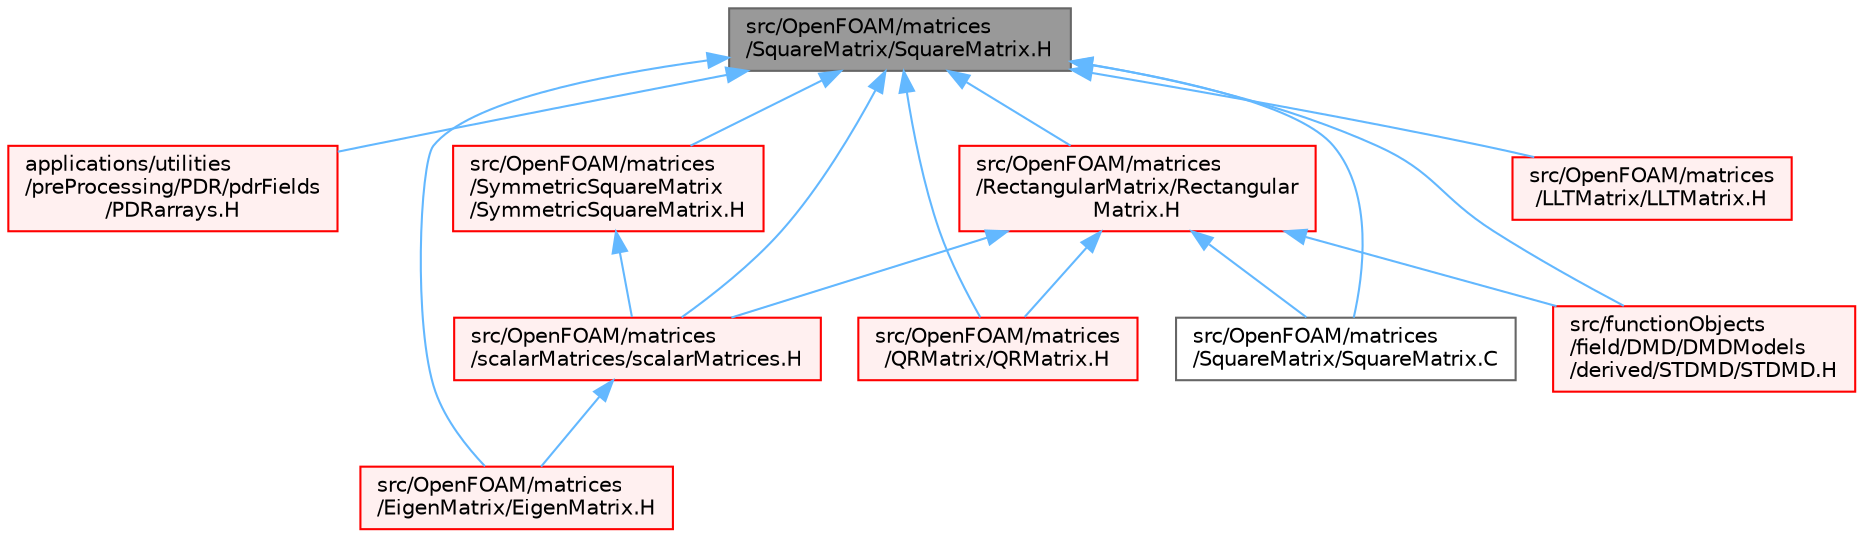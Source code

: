 digraph "src/OpenFOAM/matrices/SquareMatrix/SquareMatrix.H"
{
 // LATEX_PDF_SIZE
  bgcolor="transparent";
  edge [fontname=Helvetica,fontsize=10,labelfontname=Helvetica,labelfontsize=10];
  node [fontname=Helvetica,fontsize=10,shape=box,height=0.2,width=0.4];
  Node1 [id="Node000001",label="src/OpenFOAM/matrices\l/SquareMatrix/SquareMatrix.H",height=0.2,width=0.4,color="gray40", fillcolor="grey60", style="filled", fontcolor="black",tooltip=" "];
  Node1 -> Node2 [id="edge1_Node000001_Node000002",dir="back",color="steelblue1",style="solid",tooltip=" "];
  Node2 [id="Node000002",label="applications/utilities\l/preProcessing/PDR/pdrFields\l/PDRarrays.H",height=0.2,width=0.4,color="red", fillcolor="#FFF0F0", style="filled",URL="$PDRarrays_8H.html",tooltip=" "];
  Node1 -> Node6 [id="edge2_Node000001_Node000006",dir="back",color="steelblue1",style="solid",tooltip=" "];
  Node6 [id="Node000006",label="src/OpenFOAM/matrices\l/EigenMatrix/EigenMatrix.H",height=0.2,width=0.4,color="red", fillcolor="#FFF0F0", style="filled",URL="$EigenMatrix_8H.html",tooltip=" "];
  Node1 -> Node9 [id="edge3_Node000001_Node000009",dir="back",color="steelblue1",style="solid",tooltip=" "];
  Node9 [id="Node000009",label="src/OpenFOAM/matrices\l/LLTMatrix/LLTMatrix.H",height=0.2,width=0.4,color="red", fillcolor="#FFF0F0", style="filled",URL="$LLTMatrix_8H.html",tooltip=" "];
  Node1 -> Node11 [id="edge4_Node000001_Node000011",dir="back",color="steelblue1",style="solid",tooltip=" "];
  Node11 [id="Node000011",label="src/OpenFOAM/matrices\l/QRMatrix/QRMatrix.H",height=0.2,width=0.4,color="red", fillcolor="#FFF0F0", style="filled",URL="$QRMatrix_8H.html",tooltip=" "];
  Node1 -> Node13 [id="edge5_Node000001_Node000013",dir="back",color="steelblue1",style="solid",tooltip=" "];
  Node13 [id="Node000013",label="src/OpenFOAM/matrices\l/RectangularMatrix/Rectangular\lMatrix.H",height=0.2,width=0.4,color="red", fillcolor="#FFF0F0", style="filled",URL="$RectangularMatrix_8H.html",tooltip=" "];
  Node13 -> Node11 [id="edge6_Node000013_Node000011",dir="back",color="steelblue1",style="solid",tooltip=" "];
  Node13 -> Node14 [id="edge7_Node000013_Node000014",dir="back",color="steelblue1",style="solid",tooltip=" "];
  Node14 [id="Node000014",label="src/OpenFOAM/matrices\l/SquareMatrix/SquareMatrix.C",height=0.2,width=0.4,color="grey40", fillcolor="white", style="filled",URL="$SquareMatrix_8C.html",tooltip=" "];
  Node13 -> Node15 [id="edge8_Node000013_Node000015",dir="back",color="steelblue1",style="solid",tooltip=" "];
  Node15 [id="Node000015",label="src/OpenFOAM/matrices\l/scalarMatrices/scalarMatrices.H",height=0.2,width=0.4,color="red", fillcolor="#FFF0F0", style="filled",URL="$scalarMatrices_8H.html",tooltip=" "];
  Node15 -> Node6 [id="edge9_Node000015_Node000006",dir="back",color="steelblue1",style="solid",tooltip=" "];
  Node13 -> Node3580 [id="edge10_Node000013_Node003580",dir="back",color="steelblue1",style="solid",tooltip=" "];
  Node3580 [id="Node003580",label="src/functionObjects\l/field/DMD/DMDModels\l/derived/STDMD/STDMD.H",height=0.2,width=0.4,color="red", fillcolor="#FFF0F0", style="filled",URL="$STDMD_8H.html",tooltip=" "];
  Node1 -> Node14 [id="edge11_Node000001_Node000014",dir="back",color="steelblue1",style="solid",tooltip=" "];
  Node1 -> Node4556 [id="edge12_Node000001_Node004556",dir="back",color="steelblue1",style="solid",tooltip=" "];
  Node4556 [id="Node004556",label="src/OpenFOAM/matrices\l/SymmetricSquareMatrix\l/SymmetricSquareMatrix.H",height=0.2,width=0.4,color="red", fillcolor="#FFF0F0", style="filled",URL="$SymmetricSquareMatrix_8H.html",tooltip=" "];
  Node4556 -> Node15 [id="edge13_Node004556_Node000015",dir="back",color="steelblue1",style="solid",tooltip=" "];
  Node1 -> Node15 [id="edge14_Node000001_Node000015",dir="back",color="steelblue1",style="solid",tooltip=" "];
  Node1 -> Node3580 [id="edge15_Node000001_Node003580",dir="back",color="steelblue1",style="solid",tooltip=" "];
}
